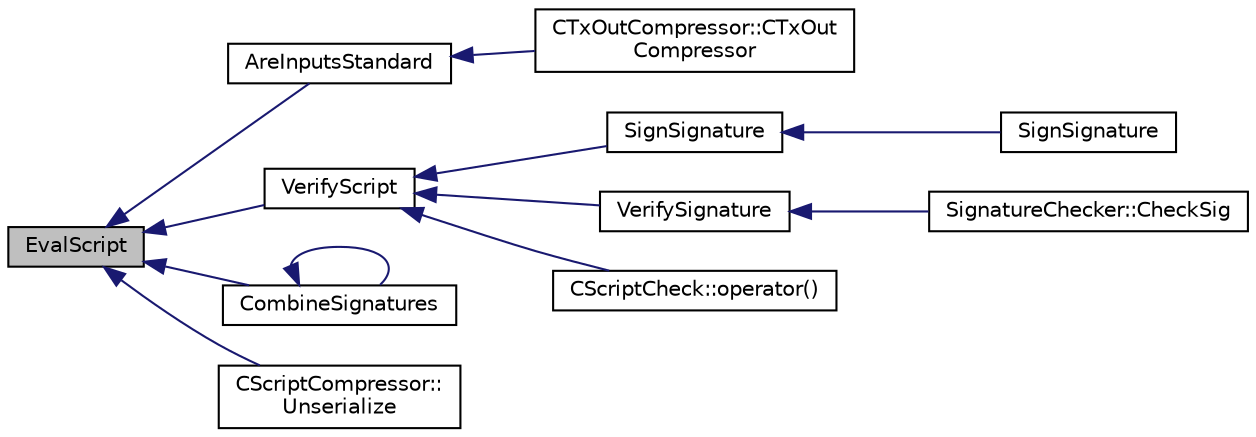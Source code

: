 digraph "EvalScript"
{
  edge [fontname="Helvetica",fontsize="10",labelfontname="Helvetica",labelfontsize="10"];
  node [fontname="Helvetica",fontsize="10",shape=record];
  rankdir="LR";
  Node35 [label="EvalScript",height=0.2,width=0.4,color="black", fillcolor="grey75", style="filled", fontcolor="black"];
  Node35 -> Node36 [dir="back",color="midnightblue",fontsize="10",style="solid",fontname="Helvetica"];
  Node36 [label="AreInputsStandard",height=0.2,width=0.4,color="black", fillcolor="white", style="filled",URL="$main_8h.html#a29901e539b487e09c90ff90c7560bd9d",tooltip="Check for standard transaction types. "];
  Node36 -> Node37 [dir="back",color="midnightblue",fontsize="10",style="solid",fontname="Helvetica"];
  Node37 [label="CTxOutCompressor::CTxOut\lCompressor",height=0.2,width=0.4,color="black", fillcolor="white", style="filled",URL="$class_c_tx_out_compressor.html#a38ef1033989cd003de65598620d15cea"];
  Node35 -> Node38 [dir="back",color="midnightblue",fontsize="10",style="solid",fontname="Helvetica"];
  Node38 [label="VerifyScript",height=0.2,width=0.4,color="black", fillcolor="white", style="filled",URL="$script_8h.html#a995f521b6ca4a8bfbd02d4cfe226feb6"];
  Node38 -> Node39 [dir="back",color="midnightblue",fontsize="10",style="solid",fontname="Helvetica"];
  Node39 [label="SignSignature",height=0.2,width=0.4,color="black", fillcolor="white", style="filled",URL="$script_8h.html#aca7dc730fd42e706b2c912ba32b65a36"];
  Node39 -> Node40 [dir="back",color="midnightblue",fontsize="10",style="solid",fontname="Helvetica"];
  Node40 [label="SignSignature",height=0.2,width=0.4,color="black", fillcolor="white", style="filled",URL="$script_8h.html#a3aef640e90fdb0fa95a8e2cda0cf6c22"];
  Node38 -> Node41 [dir="back",color="midnightblue",fontsize="10",style="solid",fontname="Helvetica"];
  Node41 [label="VerifySignature",height=0.2,width=0.4,color="black", fillcolor="white", style="filled",URL="$script_8h.html#a3bebacccf5ed6d80e80889b65830f893"];
  Node41 -> Node42 [dir="back",color="midnightblue",fontsize="10",style="solid",fontname="Helvetica"];
  Node42 [label="SignatureChecker::CheckSig",height=0.2,width=0.4,color="black", fillcolor="white", style="filled",URL="$class_signature_checker.html#a3eeda653a8224d8376016f177d2c7be2"];
  Node38 -> Node43 [dir="back",color="midnightblue",fontsize="10",style="solid",fontname="Helvetica"];
  Node43 [label="CScriptCheck::operator()",height=0.2,width=0.4,color="black", fillcolor="white", style="filled",URL="$class_c_script_check.html#a108d4c713338308be3867ed4e65b80c5"];
  Node35 -> Node44 [dir="back",color="midnightblue",fontsize="10",style="solid",fontname="Helvetica"];
  Node44 [label="CombineSignatures",height=0.2,width=0.4,color="black", fillcolor="white", style="filled",URL="$script_8h.html#af2e061fe8f5ec7708f28db4628ff5c10"];
  Node44 -> Node44 [dir="back",color="midnightblue",fontsize="10",style="solid",fontname="Helvetica"];
  Node35 -> Node45 [dir="back",color="midnightblue",fontsize="10",style="solid",fontname="Helvetica"];
  Node45 [label="CScriptCompressor::\lUnserialize",height=0.2,width=0.4,color="black", fillcolor="white", style="filled",URL="$class_c_script_compressor.html#a016fa6e3d2735d95fcf773271da073d5"];
}
